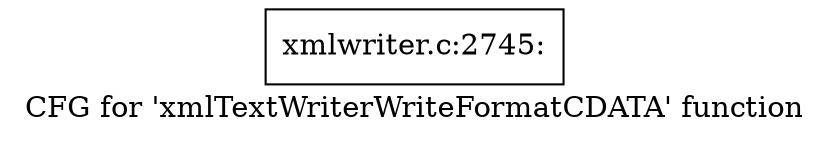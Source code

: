 digraph "CFG for 'xmlTextWriterWriteFormatCDATA' function" {
	label="CFG for 'xmlTextWriterWriteFormatCDATA' function";

	Node0x4045b00 [shape=record,label="{xmlwriter.c:2745:}"];
}
